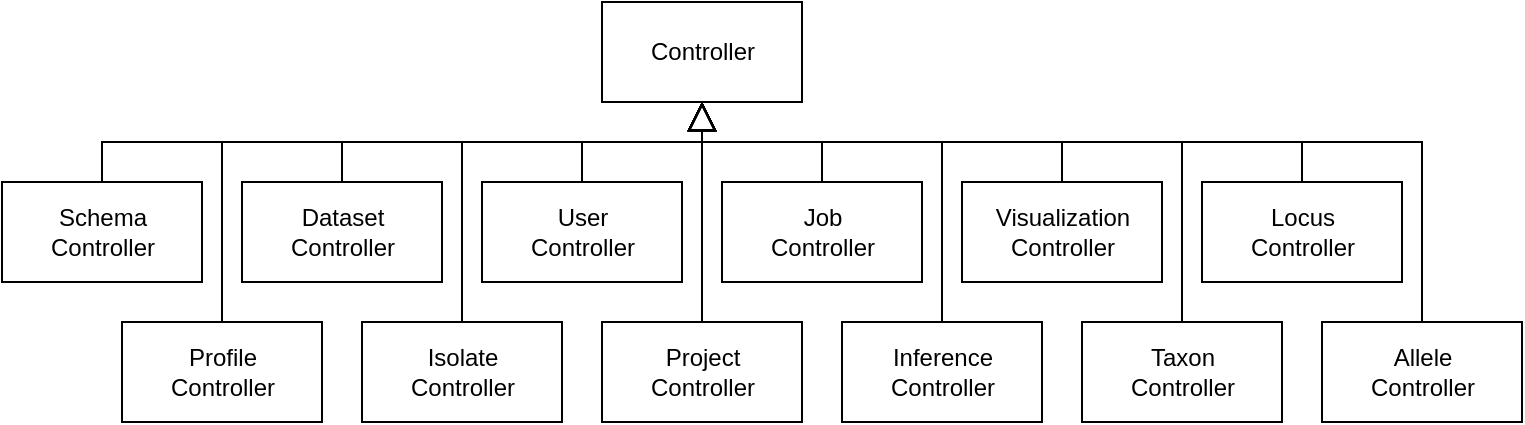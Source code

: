 <mxfile version="13.6.9" type="device"><diagram id="G2Rpkz8xFjedqhCLWgha" name="Page-1"><mxGraphModel dx="1038" dy="631" grid="1" gridSize="10" guides="1" tooltips="1" connect="1" arrows="1" fold="1" page="1" pageScale="1" pageWidth="850" pageHeight="1100" math="0" shadow="0"><root><mxCell id="0"/><mxCell id="1" parent="0"/><mxCell id="MJt35PjJFmd6oxKE4m9U-7" value="Controller" style="html=1;" parent="1" vertex="1"><mxGeometry x="345" y="340" width="100" height="50" as="geometry"/></mxCell><mxCell id="MJt35PjJFmd6oxKE4m9U-65" style="edgeStyle=orthogonalEdgeStyle;rounded=0;orthogonalLoop=1;jettySize=auto;html=1;exitX=0.5;exitY=0;exitDx=0;exitDy=0;entryX=0.5;entryY=1;entryDx=0;entryDy=0;endArrow=block;endFill=0;endSize=12;" parent="1" source="MJt35PjJFmd6oxKE4m9U-8" target="MJt35PjJFmd6oxKE4m9U-7" edge="1"><mxGeometry relative="1" as="geometry"/></mxCell><mxCell id="MJt35PjJFmd6oxKE4m9U-8" value="User&lt;br&gt;Controller" style="html=1;" parent="1" vertex="1"><mxGeometry x="285" y="430" width="100" height="50" as="geometry"/></mxCell><mxCell id="MJt35PjJFmd6oxKE4m9U-75" style="edgeStyle=orthogonalEdgeStyle;rounded=0;orthogonalLoop=1;jettySize=auto;html=1;exitX=0.5;exitY=0;exitDx=0;exitDy=0;entryX=0.5;entryY=1;entryDx=0;entryDy=0;endArrow=block;endFill=0;endSize=12;" parent="1" source="MJt35PjJFmd6oxKE4m9U-9" target="MJt35PjJFmd6oxKE4m9U-7" edge="1"><mxGeometry relative="1" as="geometry"/></mxCell><mxCell id="MJt35PjJFmd6oxKE4m9U-9" value="Project&lt;br&gt;Controller" style="html=1;" parent="1" vertex="1"><mxGeometry x="345" y="500" width="100" height="50" as="geometry"/></mxCell><mxCell id="MJt35PjJFmd6oxKE4m9U-77" style="edgeStyle=orthogonalEdgeStyle;rounded=0;orthogonalLoop=1;jettySize=auto;html=1;exitX=0.5;exitY=0;exitDx=0;exitDy=0;entryX=0.5;entryY=1;entryDx=0;entryDy=0;endArrow=block;endFill=0;endSize=12;" parent="1" source="MJt35PjJFmd6oxKE4m9U-10" target="MJt35PjJFmd6oxKE4m9U-7" edge="1"><mxGeometry relative="1" as="geometry"><Array as="points"><mxPoint x="635" y="410"/><mxPoint x="395" y="410"/></Array></mxGeometry></mxCell><mxCell id="MJt35PjJFmd6oxKE4m9U-10" value="Taxon&lt;br&gt;Controller" style="html=1;" parent="1" vertex="1"><mxGeometry x="585" y="500" width="100" height="50" as="geometry"/></mxCell><mxCell id="MJt35PjJFmd6oxKE4m9U-71" style="edgeStyle=orthogonalEdgeStyle;rounded=0;orthogonalLoop=1;jettySize=auto;html=1;exitX=0.5;exitY=0;exitDx=0;exitDy=0;entryX=0.5;entryY=1;entryDx=0;entryDy=0;endArrow=block;endFill=0;endSize=12;" parent="1" source="MJt35PjJFmd6oxKE4m9U-11" target="MJt35PjJFmd6oxKE4m9U-7" edge="1"><mxGeometry relative="1" as="geometry"><Array as="points"><mxPoint x="695" y="410"/><mxPoint x="395" y="410"/></Array></mxGeometry></mxCell><mxCell id="MJt35PjJFmd6oxKE4m9U-11" value="Locus&lt;br&gt;Controller" style="html=1;" parent="1" vertex="1"><mxGeometry x="645" y="430" width="100" height="50" as="geometry"/></mxCell><mxCell id="MJt35PjJFmd6oxKE4m9U-73" style="edgeStyle=orthogonalEdgeStyle;rounded=0;orthogonalLoop=1;jettySize=auto;html=1;exitX=0.5;exitY=0;exitDx=0;exitDy=0;entryX=0.5;entryY=1;entryDx=0;entryDy=0;endArrow=block;endFill=0;endSize=12;" parent="1" source="MJt35PjJFmd6oxKE4m9U-12" target="MJt35PjJFmd6oxKE4m9U-7" edge="1"><mxGeometry relative="1" as="geometry"><Array as="points"><mxPoint x="155" y="410"/><mxPoint x="395" y="410"/></Array></mxGeometry></mxCell><mxCell id="MJt35PjJFmd6oxKE4m9U-12" value="Profile&lt;br&gt;Controller" style="html=1;" parent="1" vertex="1"><mxGeometry x="105" y="500" width="100" height="50" as="geometry"/></mxCell><mxCell id="MJt35PjJFmd6oxKE4m9U-63" style="edgeStyle=orthogonalEdgeStyle;rounded=0;orthogonalLoop=1;jettySize=auto;html=1;exitX=0.5;exitY=0;exitDx=0;exitDy=0;entryX=0.5;entryY=1;entryDx=0;entryDy=0;endArrow=block;endFill=0;endSize=12;" parent="1" source="MJt35PjJFmd6oxKE4m9U-13" target="MJt35PjJFmd6oxKE4m9U-7" edge="1"><mxGeometry relative="1" as="geometry"><Array as="points"><mxPoint x="215" y="410"/><mxPoint x="395" y="410"/></Array></mxGeometry></mxCell><mxCell id="MJt35PjJFmd6oxKE4m9U-13" value="Dataset&lt;br&gt;Controller" style="html=1;" parent="1" vertex="1"><mxGeometry x="165" y="430" width="100" height="50" as="geometry"/></mxCell><mxCell id="MJt35PjJFmd6oxKE4m9U-61" style="edgeStyle=orthogonalEdgeStyle;rounded=0;orthogonalLoop=1;jettySize=auto;html=1;exitX=0.5;exitY=0;exitDx=0;exitDy=0;entryX=0.5;entryY=1;entryDx=0;entryDy=0;endArrow=block;endFill=0;endSize=12;" parent="1" source="MJt35PjJFmd6oxKE4m9U-14" target="MJt35PjJFmd6oxKE4m9U-7" edge="1"><mxGeometry relative="1" as="geometry"><Array as="points"><mxPoint x="95" y="410"/><mxPoint x="395" y="410"/></Array></mxGeometry></mxCell><mxCell id="MJt35PjJFmd6oxKE4m9U-14" value="Schema&lt;br&gt;Controller" style="html=1;" parent="1" vertex="1"><mxGeometry x="45" y="430" width="100" height="50" as="geometry"/></mxCell><mxCell id="MJt35PjJFmd6oxKE4m9U-72" style="edgeStyle=orthogonalEdgeStyle;rounded=0;orthogonalLoop=1;jettySize=auto;html=1;exitX=0.5;exitY=0;exitDx=0;exitDy=0;entryX=0.5;entryY=1;entryDx=0;entryDy=0;endArrow=block;endFill=0;endSize=12;" parent="1" source="MJt35PjJFmd6oxKE4m9U-15" target="MJt35PjJFmd6oxKE4m9U-7" edge="1"><mxGeometry relative="1" as="geometry"><Array as="points"><mxPoint x="755" y="410"/><mxPoint x="395" y="410"/></Array></mxGeometry></mxCell><mxCell id="MJt35PjJFmd6oxKE4m9U-15" value="Allele&lt;br&gt;Controller" style="html=1;" parent="1" vertex="1"><mxGeometry x="705" y="500" width="100" height="50" as="geometry"/></mxCell><mxCell id="MJt35PjJFmd6oxKE4m9U-74" style="edgeStyle=orthogonalEdgeStyle;rounded=0;orthogonalLoop=1;jettySize=auto;html=1;exitX=0.5;exitY=0;exitDx=0;exitDy=0;entryX=0.5;entryY=1;entryDx=0;entryDy=0;endArrow=block;endFill=0;endSize=12;" parent="1" source="MJt35PjJFmd6oxKE4m9U-16" target="MJt35PjJFmd6oxKE4m9U-7" edge="1"><mxGeometry relative="1" as="geometry"><Array as="points"><mxPoint x="275" y="410"/><mxPoint x="395" y="410"/></Array></mxGeometry></mxCell><mxCell id="MJt35PjJFmd6oxKE4m9U-16" value="Isolate&lt;br&gt;Controller" style="html=1;" parent="1" vertex="1"><mxGeometry x="225" y="500" width="100" height="50" as="geometry"/></mxCell><mxCell id="MJt35PjJFmd6oxKE4m9U-76" style="edgeStyle=orthogonalEdgeStyle;rounded=0;orthogonalLoop=1;jettySize=auto;html=1;exitX=0.5;exitY=0;exitDx=0;exitDy=0;entryX=0.5;entryY=1;entryDx=0;entryDy=0;endArrow=block;endFill=0;endSize=12;" parent="1" source="MJt35PjJFmd6oxKE4m9U-17" target="MJt35PjJFmd6oxKE4m9U-7" edge="1"><mxGeometry relative="1" as="geometry"><Array as="points"><mxPoint x="515" y="410"/><mxPoint x="395" y="410"/></Array></mxGeometry></mxCell><mxCell id="MJt35PjJFmd6oxKE4m9U-17" value="Inference&lt;br&gt;Controller" style="html=1;" parent="1" vertex="1"><mxGeometry x="465" y="500" width="100" height="50" as="geometry"/></mxCell><mxCell id="MJt35PjJFmd6oxKE4m9U-69" style="edgeStyle=orthogonalEdgeStyle;rounded=0;orthogonalLoop=1;jettySize=auto;html=1;exitX=0.5;exitY=0;exitDx=0;exitDy=0;entryX=0.5;entryY=1;entryDx=0;entryDy=0;endArrow=block;endFill=0;endSize=12;" parent="1" source="MJt35PjJFmd6oxKE4m9U-18" target="MJt35PjJFmd6oxKE4m9U-7" edge="1"><mxGeometry relative="1" as="geometry"><Array as="points"><mxPoint x="575" y="410"/><mxPoint x="395" y="410"/></Array></mxGeometry></mxCell><mxCell id="MJt35PjJFmd6oxKE4m9U-18" value="Visualization&lt;br&gt;Controller" style="html=1;" parent="1" vertex="1"><mxGeometry x="525" y="430" width="100" height="50" as="geometry"/></mxCell><mxCell id="MJt35PjJFmd6oxKE4m9U-67" style="edgeStyle=orthogonalEdgeStyle;rounded=0;orthogonalLoop=1;jettySize=auto;html=1;exitX=0.5;exitY=0;exitDx=0;exitDy=0;entryX=0.5;entryY=1;entryDx=0;entryDy=0;endArrow=block;endFill=0;endSize=12;" parent="1" source="MJt35PjJFmd6oxKE4m9U-19" target="MJt35PjJFmd6oxKE4m9U-7" edge="1"><mxGeometry relative="1" as="geometry"/></mxCell><mxCell id="MJt35PjJFmd6oxKE4m9U-19" value="Job&lt;br&gt;Controller" style="html=1;" parent="1" vertex="1"><mxGeometry x="405" y="430" width="100" height="50" as="geometry"/></mxCell></root></mxGraphModel></diagram></mxfile>
